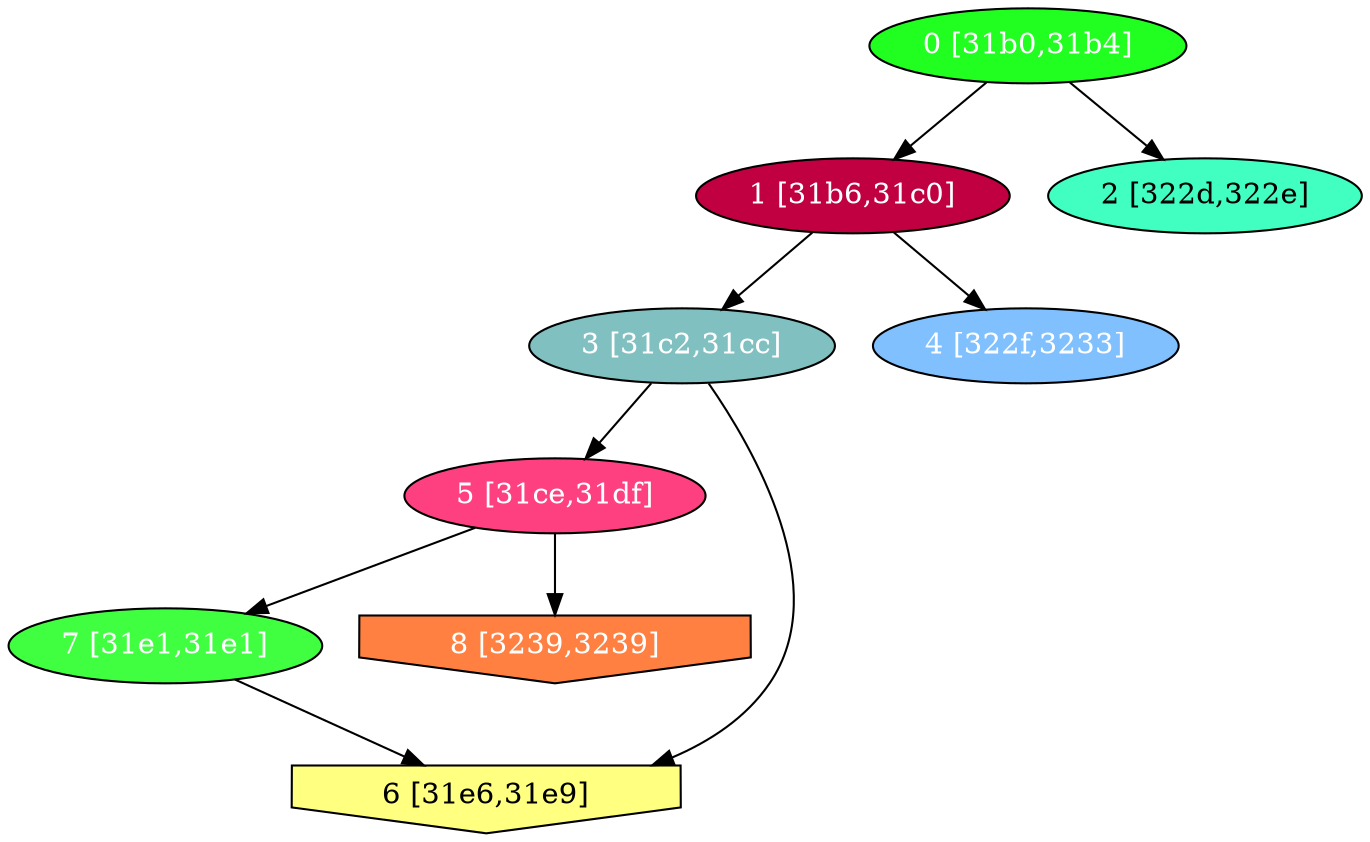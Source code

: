 diGraph libnss3{
	libnss3_0  [style=filled fillcolor="#20FF20" fontcolor="#ffffff" shape=oval label="0 [31b0,31b4]"]
	libnss3_1  [style=filled fillcolor="#C00040" fontcolor="#ffffff" shape=oval label="1 [31b6,31c0]"]
	libnss3_2  [style=filled fillcolor="#40FFC0" fontcolor="#000000" shape=oval label="2 [322d,322e]"]
	libnss3_3  [style=filled fillcolor="#80C0C0" fontcolor="#ffffff" shape=oval label="3 [31c2,31cc]"]
	libnss3_4  [style=filled fillcolor="#80C0FF" fontcolor="#ffffff" shape=oval label="4 [322f,3233]"]
	libnss3_5  [style=filled fillcolor="#FF4080" fontcolor="#ffffff" shape=oval label="5 [31ce,31df]"]
	libnss3_6  [style=filled fillcolor="#FFFF80" fontcolor="#000000" shape=invhouse label="6 [31e6,31e9]"]
	libnss3_7  [style=filled fillcolor="#40FF40" fontcolor="#ffffff" shape=oval label="7 [31e1,31e1]"]
	libnss3_8  [style=filled fillcolor="#FF8040" fontcolor="#ffffff" shape=invhouse label="8 [3239,3239]"]

	libnss3_0 -> libnss3_1
	libnss3_0 -> libnss3_2
	libnss3_1 -> libnss3_3
	libnss3_1 -> libnss3_4
	libnss3_3 -> libnss3_5
	libnss3_3 -> libnss3_6
	libnss3_5 -> libnss3_7
	libnss3_5 -> libnss3_8
	libnss3_7 -> libnss3_6
}